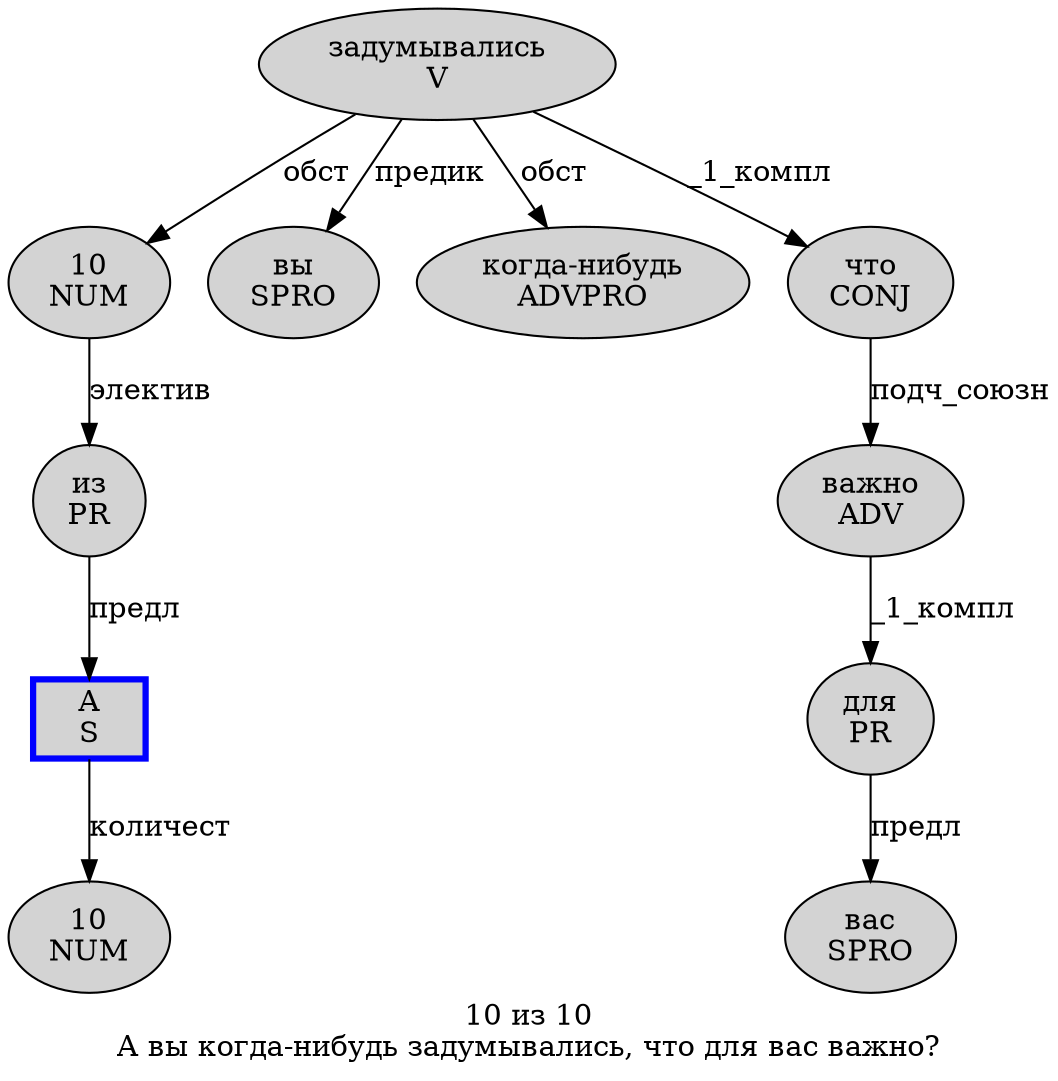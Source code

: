 digraph SENTENCE_89 {
	graph [label="10 из 10
А вы когда-нибудь задумывались, что для вас важно?"]
	node [style=filled]
		0 [label="10
NUM" color="" fillcolor=lightgray penwidth=1 shape=ellipse]
		1 [label="из
PR" color="" fillcolor=lightgray penwidth=1 shape=ellipse]
		2 [label="10
NUM" color="" fillcolor=lightgray penwidth=1 shape=ellipse]
		3 [label="А
S" color=blue fillcolor=lightgray penwidth=3 shape=box]
		4 [label="вы
SPRO" color="" fillcolor=lightgray penwidth=1 shape=ellipse]
		5 [label="когда-нибудь
ADVPRO" color="" fillcolor=lightgray penwidth=1 shape=ellipse]
		6 [label="задумывались
V" color="" fillcolor=lightgray penwidth=1 shape=ellipse]
		8 [label="что
CONJ" color="" fillcolor=lightgray penwidth=1 shape=ellipse]
		9 [label="для
PR" color="" fillcolor=lightgray penwidth=1 shape=ellipse]
		10 [label="вас
SPRO" color="" fillcolor=lightgray penwidth=1 shape=ellipse]
		11 [label="важно
ADV" color="" fillcolor=lightgray penwidth=1 shape=ellipse]
			3 -> 2 [label="количест"]
			0 -> 1 [label="электив"]
			9 -> 10 [label="предл"]
			8 -> 11 [label="подч_союзн"]
			6 -> 0 [label="обст"]
			6 -> 4 [label="предик"]
			6 -> 5 [label="обст"]
			6 -> 8 [label="_1_компл"]
			1 -> 3 [label="предл"]
			11 -> 9 [label="_1_компл"]
}